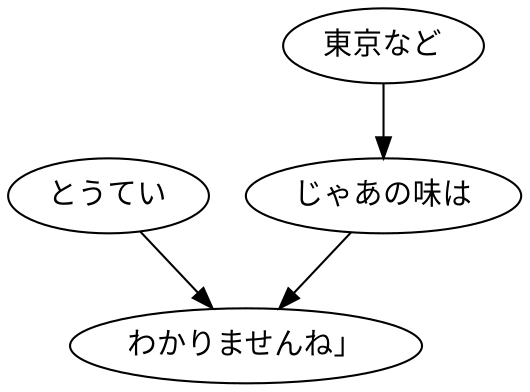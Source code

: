 digraph graph7957 {
	node0 [label="とうてい"];
	node1 [label="東京など"];
	node2 [label="じゃあの味は"];
	node3 [label="わかりませんね」"];
	node0 -> node3;
	node1 -> node2;
	node2 -> node3;
}
